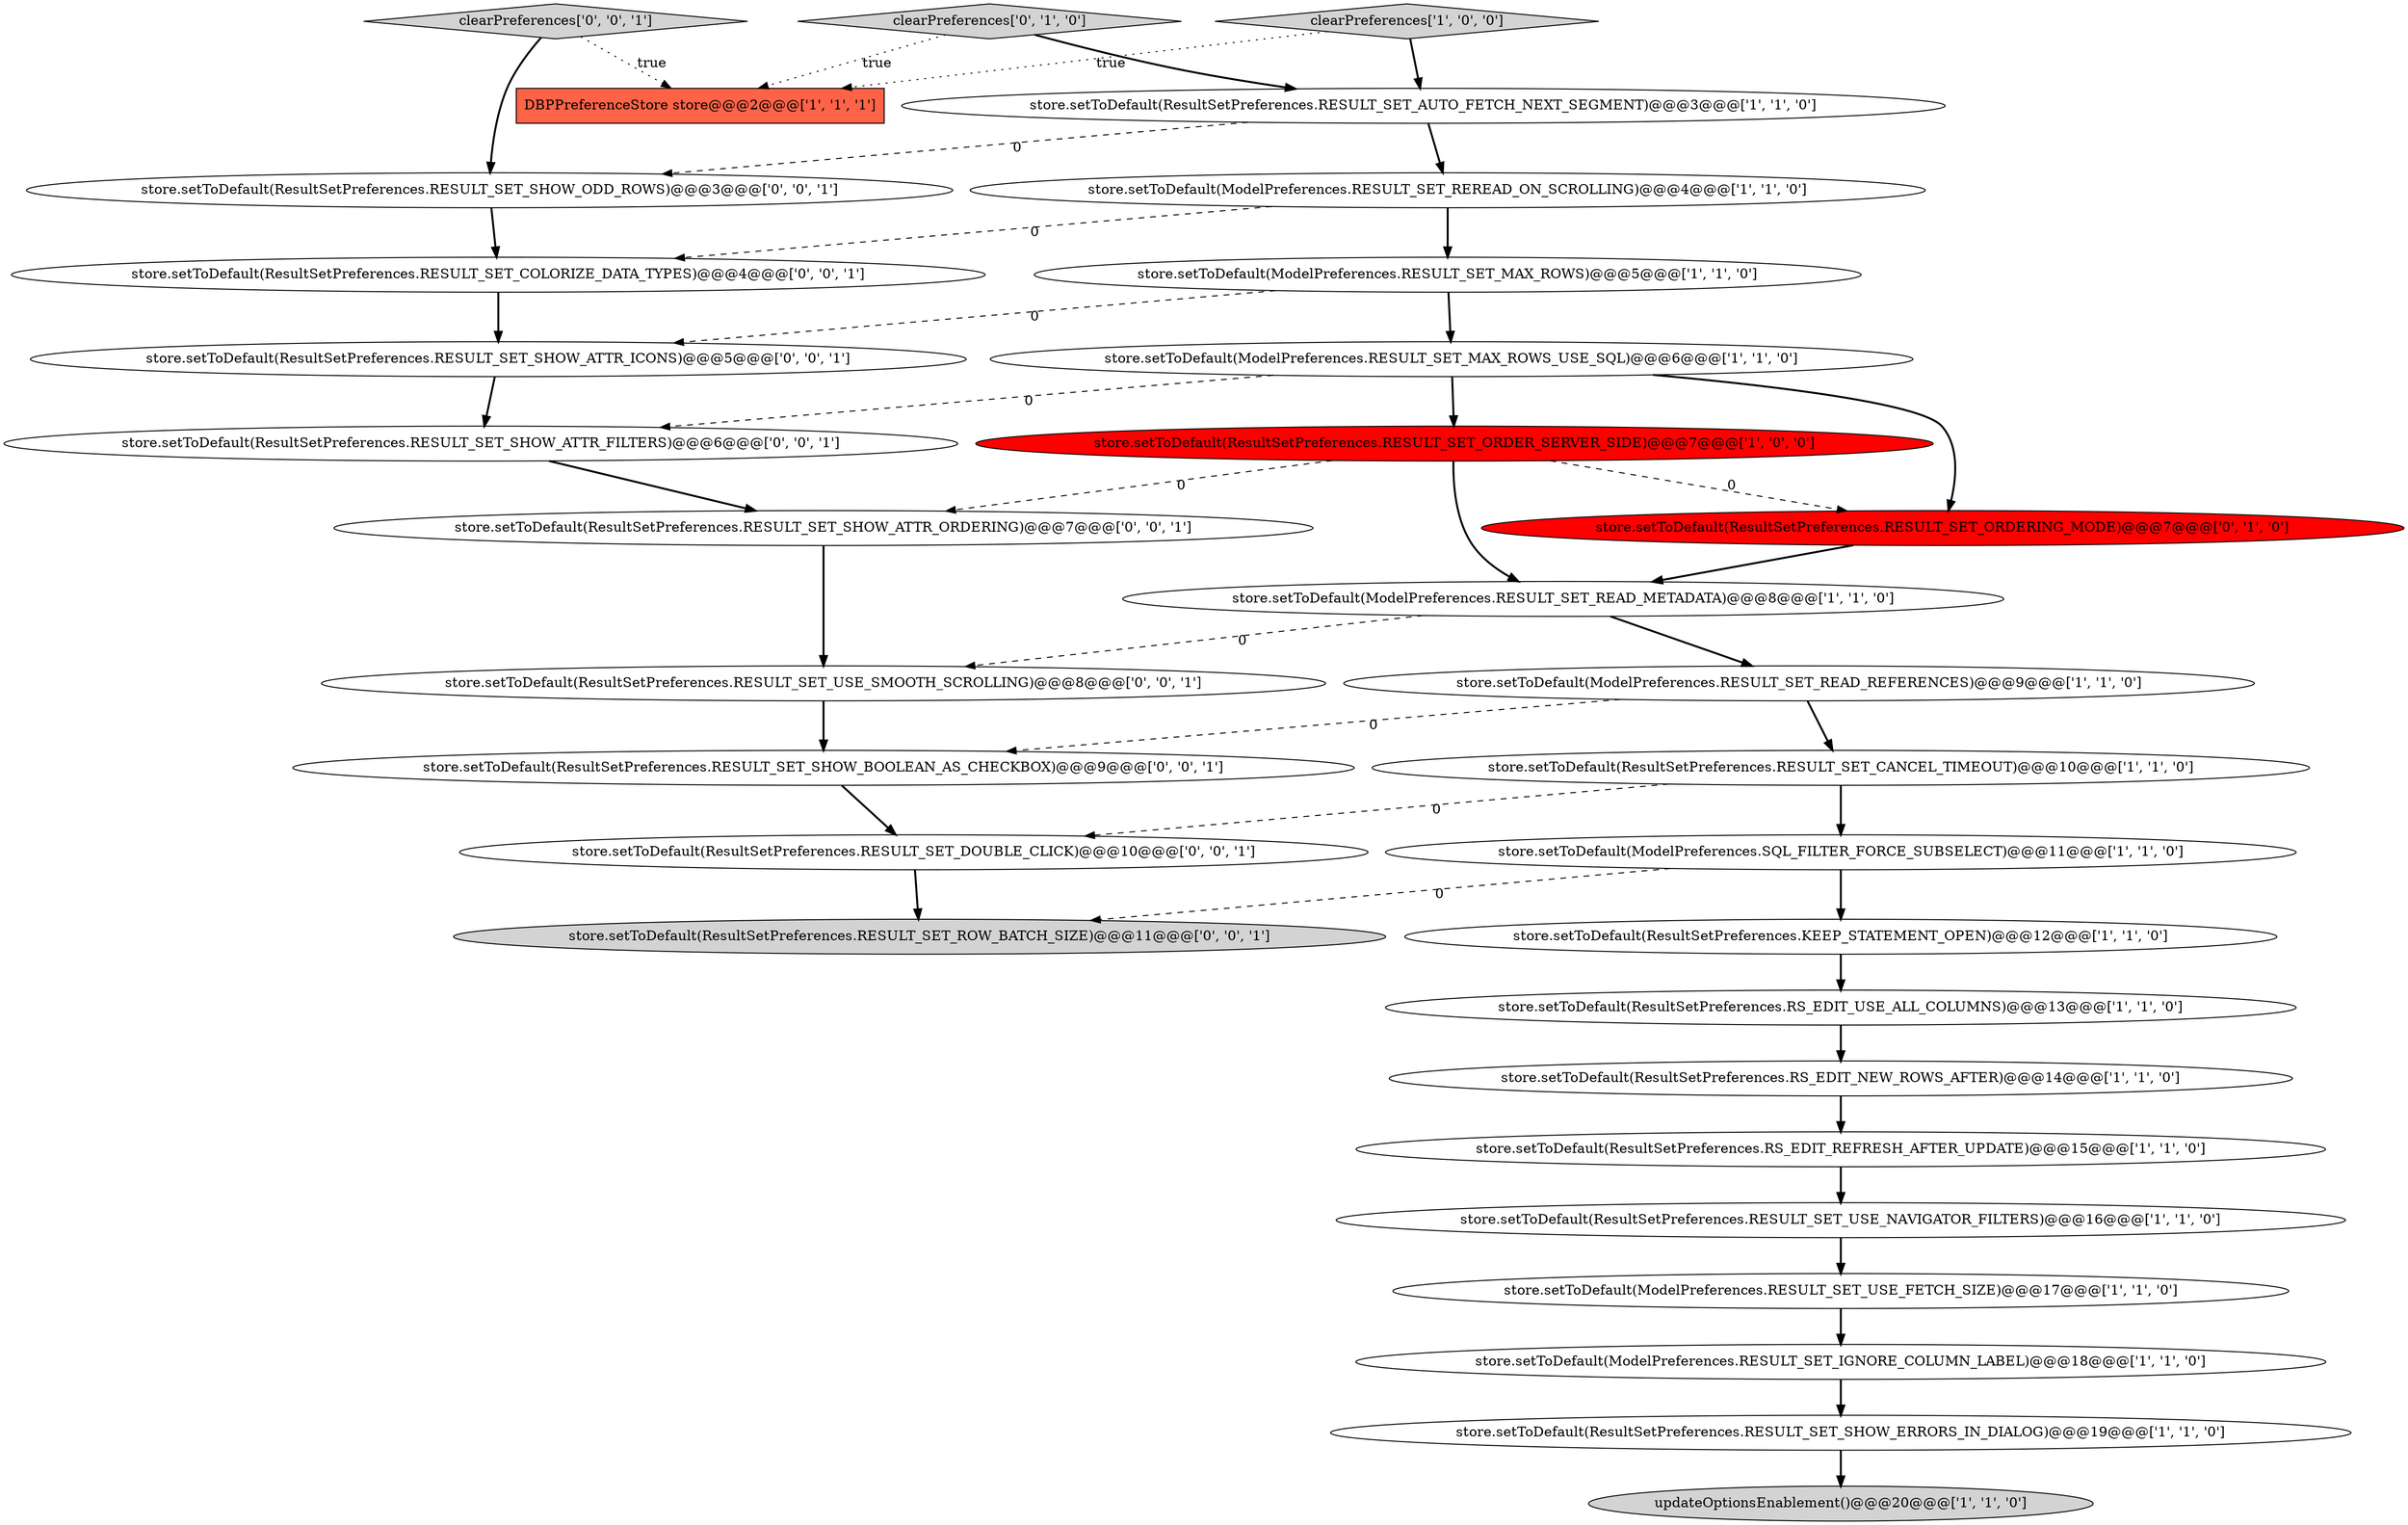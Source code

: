digraph {
23 [style = filled, label = "store.setToDefault(ResultSetPreferences.RESULT_SET_SHOW_ATTR_ORDERING)@@@7@@@['0', '0', '1']", fillcolor = white, shape = ellipse image = "AAA0AAABBB3BBB"];
6 [style = filled, label = "store.setToDefault(ModelPreferences.RESULT_SET_REREAD_ON_SCROLLING)@@@4@@@['1', '1', '0']", fillcolor = white, shape = ellipse image = "AAA0AAABBB1BBB"];
21 [style = filled, label = "clearPreferences['0', '1', '0']", fillcolor = lightgray, shape = diamond image = "AAA0AAABBB2BBB"];
0 [style = filled, label = "store.setToDefault(ResultSetPreferences.RS_EDIT_NEW_ROWS_AFTER)@@@14@@@['1', '1', '0']", fillcolor = white, shape = ellipse image = "AAA0AAABBB1BBB"];
5 [style = filled, label = "store.setToDefault(ModelPreferences.RESULT_SET_READ_METADATA)@@@8@@@['1', '1', '0']", fillcolor = white, shape = ellipse image = "AAA0AAABBB1BBB"];
19 [style = filled, label = "store.setToDefault(ResultSetPreferences.RESULT_SET_SHOW_ERRORS_IN_DIALOG)@@@19@@@['1', '1', '0']", fillcolor = white, shape = ellipse image = "AAA0AAABBB1BBB"];
3 [style = filled, label = "store.setToDefault(ModelPreferences.RESULT_SET_READ_REFERENCES)@@@9@@@['1', '1', '0']", fillcolor = white, shape = ellipse image = "AAA0AAABBB1BBB"];
26 [style = filled, label = "store.setToDefault(ResultSetPreferences.RESULT_SET_COLORIZE_DATA_TYPES)@@@4@@@['0', '0', '1']", fillcolor = white, shape = ellipse image = "AAA0AAABBB3BBB"];
14 [style = filled, label = "store.setToDefault(ResultSetPreferences.RESULT_SET_USE_NAVIGATOR_FILTERS)@@@16@@@['1', '1', '0']", fillcolor = white, shape = ellipse image = "AAA0AAABBB1BBB"];
17 [style = filled, label = "store.setToDefault(ResultSetPreferences.RESULT_SET_ORDER_SERVER_SIDE)@@@7@@@['1', '0', '0']", fillcolor = red, shape = ellipse image = "AAA1AAABBB1BBB"];
16 [style = filled, label = "updateOptionsEnablement()@@@20@@@['1', '1', '0']", fillcolor = lightgray, shape = ellipse image = "AAA0AAABBB1BBB"];
25 [style = filled, label = "store.setToDefault(ResultSetPreferences.RESULT_SET_SHOW_ODD_ROWS)@@@3@@@['0', '0', '1']", fillcolor = white, shape = ellipse image = "AAA0AAABBB3BBB"];
20 [style = filled, label = "store.setToDefault(ResultSetPreferences.RESULT_SET_ORDERING_MODE)@@@7@@@['0', '1', '0']", fillcolor = red, shape = ellipse image = "AAA1AAABBB2BBB"];
10 [style = filled, label = "store.setToDefault(ModelPreferences.RESULT_SET_USE_FETCH_SIZE)@@@17@@@['1', '1', '0']", fillcolor = white, shape = ellipse image = "AAA0AAABBB1BBB"];
22 [style = filled, label = "store.setToDefault(ResultSetPreferences.RESULT_SET_SHOW_ATTR_FILTERS)@@@6@@@['0', '0', '1']", fillcolor = white, shape = ellipse image = "AAA0AAABBB3BBB"];
8 [style = filled, label = "store.setToDefault(ModelPreferences.RESULT_SET_MAX_ROWS_USE_SQL)@@@6@@@['1', '1', '0']", fillcolor = white, shape = ellipse image = "AAA0AAABBB1BBB"];
28 [style = filled, label = "store.setToDefault(ResultSetPreferences.RESULT_SET_USE_SMOOTH_SCROLLING)@@@8@@@['0', '0', '1']", fillcolor = white, shape = ellipse image = "AAA0AAABBB3BBB"];
27 [style = filled, label = "store.setToDefault(ResultSetPreferences.RESULT_SET_SHOW_ATTR_ICONS)@@@5@@@['0', '0', '1']", fillcolor = white, shape = ellipse image = "AAA0AAABBB3BBB"];
15 [style = filled, label = "store.setToDefault(ResultSetPreferences.RESULT_SET_CANCEL_TIMEOUT)@@@10@@@['1', '1', '0']", fillcolor = white, shape = ellipse image = "AAA0AAABBB1BBB"];
4 [style = filled, label = "store.setToDefault(ResultSetPreferences.KEEP_STATEMENT_OPEN)@@@12@@@['1', '1', '0']", fillcolor = white, shape = ellipse image = "AAA0AAABBB1BBB"];
13 [style = filled, label = "store.setToDefault(ResultSetPreferences.RS_EDIT_REFRESH_AFTER_UPDATE)@@@15@@@['1', '1', '0']", fillcolor = white, shape = ellipse image = "AAA0AAABBB1BBB"];
24 [style = filled, label = "clearPreferences['0', '0', '1']", fillcolor = lightgray, shape = diamond image = "AAA0AAABBB3BBB"];
29 [style = filled, label = "store.setToDefault(ResultSetPreferences.RESULT_SET_SHOW_BOOLEAN_AS_CHECKBOX)@@@9@@@['0', '0', '1']", fillcolor = white, shape = ellipse image = "AAA0AAABBB3BBB"];
2 [style = filled, label = "store.setToDefault(ResultSetPreferences.RS_EDIT_USE_ALL_COLUMNS)@@@13@@@['1', '1', '0']", fillcolor = white, shape = ellipse image = "AAA0AAABBB1BBB"];
12 [style = filled, label = "store.setToDefault(ResultSetPreferences.RESULT_SET_AUTO_FETCH_NEXT_SEGMENT)@@@3@@@['1', '1', '0']", fillcolor = white, shape = ellipse image = "AAA0AAABBB1BBB"];
9 [style = filled, label = "store.setToDefault(ModelPreferences.RESULT_SET_MAX_ROWS)@@@5@@@['1', '1', '0']", fillcolor = white, shape = ellipse image = "AAA0AAABBB1BBB"];
11 [style = filled, label = "clearPreferences['1', '0', '0']", fillcolor = lightgray, shape = diamond image = "AAA0AAABBB1BBB"];
31 [style = filled, label = "store.setToDefault(ResultSetPreferences.RESULT_SET_ROW_BATCH_SIZE)@@@11@@@['0', '0', '1']", fillcolor = lightgray, shape = ellipse image = "AAA0AAABBB3BBB"];
7 [style = filled, label = "DBPPreferenceStore store@@@2@@@['1', '1', '1']", fillcolor = tomato, shape = box image = "AAA0AAABBB1BBB"];
1 [style = filled, label = "store.setToDefault(ModelPreferences.RESULT_SET_IGNORE_COLUMN_LABEL)@@@18@@@['1', '1', '0']", fillcolor = white, shape = ellipse image = "AAA0AAABBB1BBB"];
30 [style = filled, label = "store.setToDefault(ResultSetPreferences.RESULT_SET_DOUBLE_CLICK)@@@10@@@['0', '0', '1']", fillcolor = white, shape = ellipse image = "AAA0AAABBB3BBB"];
18 [style = filled, label = "store.setToDefault(ModelPreferences.SQL_FILTER_FORCE_SUBSELECT)@@@11@@@['1', '1', '0']", fillcolor = white, shape = ellipse image = "AAA0AAABBB1BBB"];
3->29 [style = dashed, label="0"];
5->3 [style = bold, label=""];
28->29 [style = bold, label=""];
11->7 [style = dotted, label="true"];
17->5 [style = bold, label=""];
0->13 [style = bold, label=""];
29->30 [style = bold, label=""];
15->30 [style = dashed, label="0"];
14->10 [style = bold, label=""];
9->27 [style = dashed, label="0"];
11->12 [style = bold, label=""];
3->15 [style = bold, label=""];
4->2 [style = bold, label=""];
9->8 [style = bold, label=""];
12->6 [style = bold, label=""];
27->22 [style = bold, label=""];
15->18 [style = bold, label=""];
22->23 [style = bold, label=""];
19->16 [style = bold, label=""];
20->5 [style = bold, label=""];
21->12 [style = bold, label=""];
23->28 [style = bold, label=""];
8->17 [style = bold, label=""];
8->22 [style = dashed, label="0"];
26->27 [style = bold, label=""];
2->0 [style = bold, label=""];
12->25 [style = dashed, label="0"];
8->20 [style = bold, label=""];
5->28 [style = dashed, label="0"];
18->4 [style = bold, label=""];
17->20 [style = dashed, label="0"];
30->31 [style = bold, label=""];
6->26 [style = dashed, label="0"];
24->25 [style = bold, label=""];
21->7 [style = dotted, label="true"];
25->26 [style = bold, label=""];
17->23 [style = dashed, label="0"];
6->9 [style = bold, label=""];
1->19 [style = bold, label=""];
10->1 [style = bold, label=""];
18->31 [style = dashed, label="0"];
13->14 [style = bold, label=""];
24->7 [style = dotted, label="true"];
}
